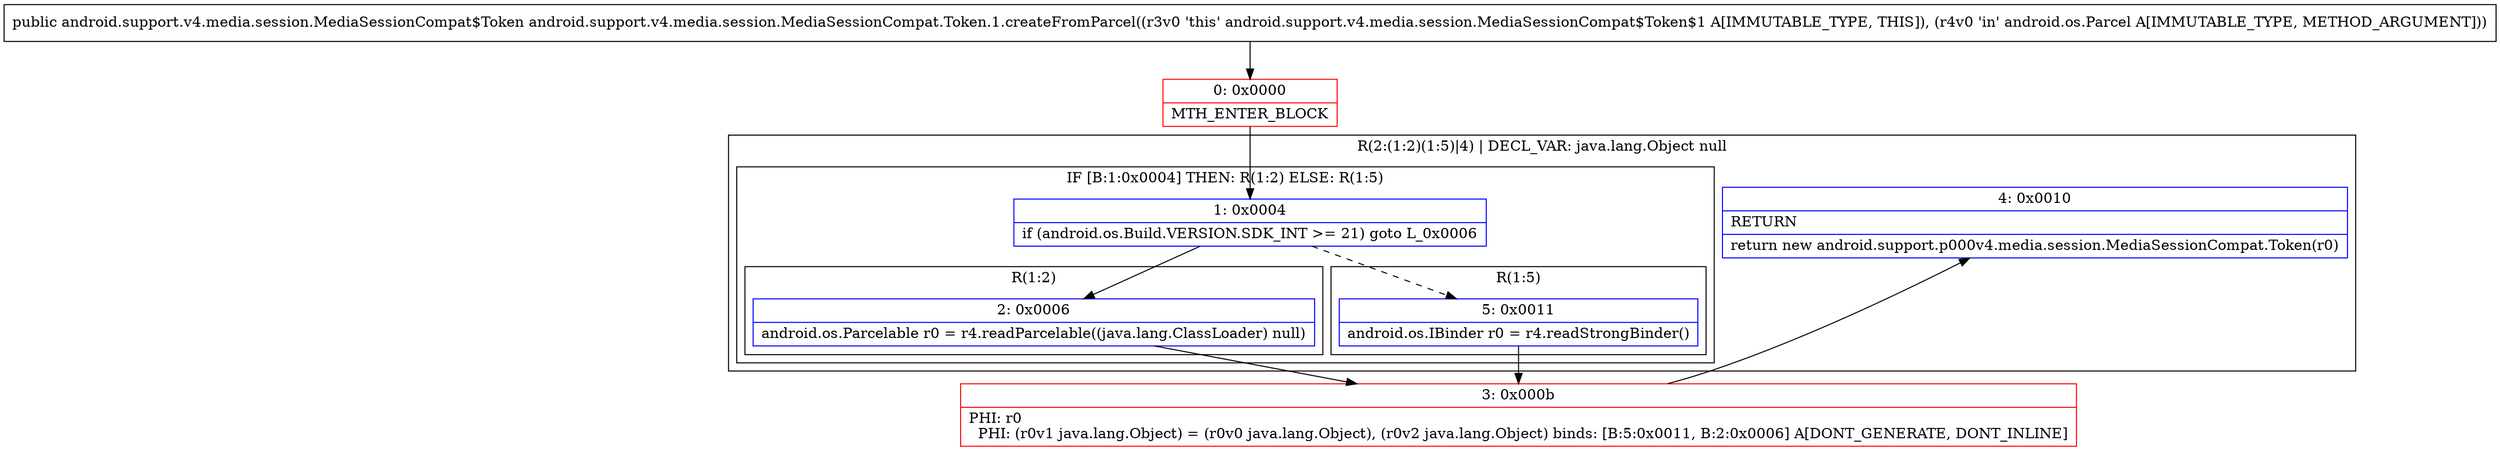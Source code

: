 digraph "CFG forandroid.support.v4.media.session.MediaSessionCompat.Token.1.createFromParcel(Landroid\/os\/Parcel;)Landroid\/support\/v4\/media\/session\/MediaSessionCompat$Token;" {
subgraph cluster_Region_2054863251 {
label = "R(2:(1:2)(1:5)|4) | DECL_VAR: java.lang.Object null\l";
node [shape=record,color=blue];
subgraph cluster_IfRegion_1849762689 {
label = "IF [B:1:0x0004] THEN: R(1:2) ELSE: R(1:5)";
node [shape=record,color=blue];
Node_1 [shape=record,label="{1\:\ 0x0004|if (android.os.Build.VERSION.SDK_INT \>= 21) goto L_0x0006\l}"];
subgraph cluster_Region_1448878580 {
label = "R(1:2)";
node [shape=record,color=blue];
Node_2 [shape=record,label="{2\:\ 0x0006|android.os.Parcelable r0 = r4.readParcelable((java.lang.ClassLoader) null)\l}"];
}
subgraph cluster_Region_831883762 {
label = "R(1:5)";
node [shape=record,color=blue];
Node_5 [shape=record,label="{5\:\ 0x0011|android.os.IBinder r0 = r4.readStrongBinder()\l}"];
}
}
Node_4 [shape=record,label="{4\:\ 0x0010|RETURN\l|return new android.support.p000v4.media.session.MediaSessionCompat.Token(r0)\l}"];
}
Node_0 [shape=record,color=red,label="{0\:\ 0x0000|MTH_ENTER_BLOCK\l}"];
Node_3 [shape=record,color=red,label="{3\:\ 0x000b|PHI: r0 \l  PHI: (r0v1 java.lang.Object) = (r0v0 java.lang.Object), (r0v2 java.lang.Object) binds: [B:5:0x0011, B:2:0x0006] A[DONT_GENERATE, DONT_INLINE]\l}"];
MethodNode[shape=record,label="{public android.support.v4.media.session.MediaSessionCompat$Token android.support.v4.media.session.MediaSessionCompat.Token.1.createFromParcel((r3v0 'this' android.support.v4.media.session.MediaSessionCompat$Token$1 A[IMMUTABLE_TYPE, THIS]), (r4v0 'in' android.os.Parcel A[IMMUTABLE_TYPE, METHOD_ARGUMENT])) }"];
MethodNode -> Node_0;
Node_1 -> Node_2;
Node_1 -> Node_5[style=dashed];
Node_2 -> Node_3;
Node_5 -> Node_3;
Node_0 -> Node_1;
Node_3 -> Node_4;
}

